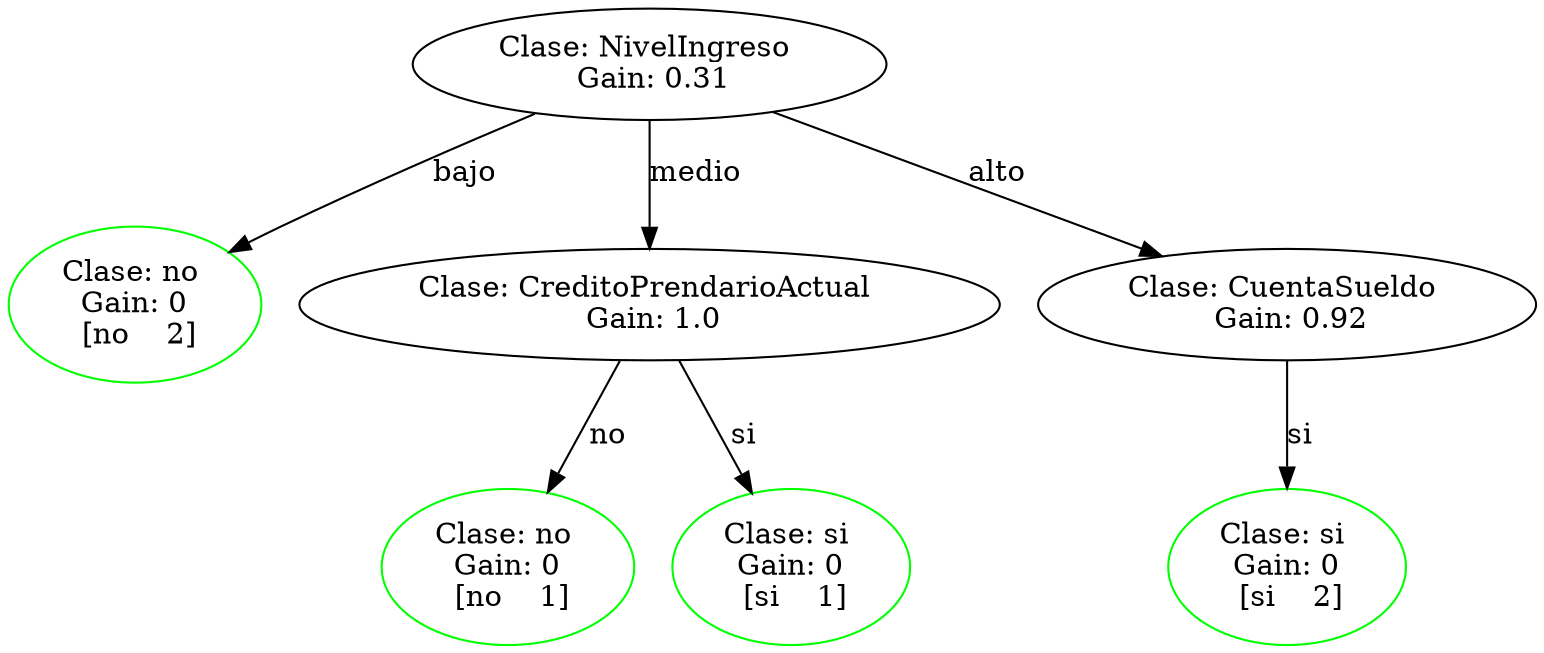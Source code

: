 digraph {
	0 [label="Clase: NivelIngreso 
 Gain: 0.31"]
	10 [label="Clase: no 
 Gain: 0 
 [no    2]" color=green]
	0 -> 10 [label=bajo splines=line]
	11 [label="Clase: CreditoPrendarioActual 
 Gain: 1.0"]
	0 -> 11 [label=medio splines=line]
	12 [label="Clase: no 
 Gain: 0 
 [no    1]" color=green]
	11 -> 12 [label=no splines=line]
	13 [label="Clase: si 
 Gain: 0 
 [si    1]" color=green]
	11 -> 13 [label=si splines=line]
	14 [label="Clase: CuentaSueldo 
 Gain: 0.92"]
	0 -> 14 [label=alto splines=line]
	15 [label="Clase: si 
 Gain: 0 
 [si    2]" color=green]
	14 -> 15 [label=si splines=line]
}
